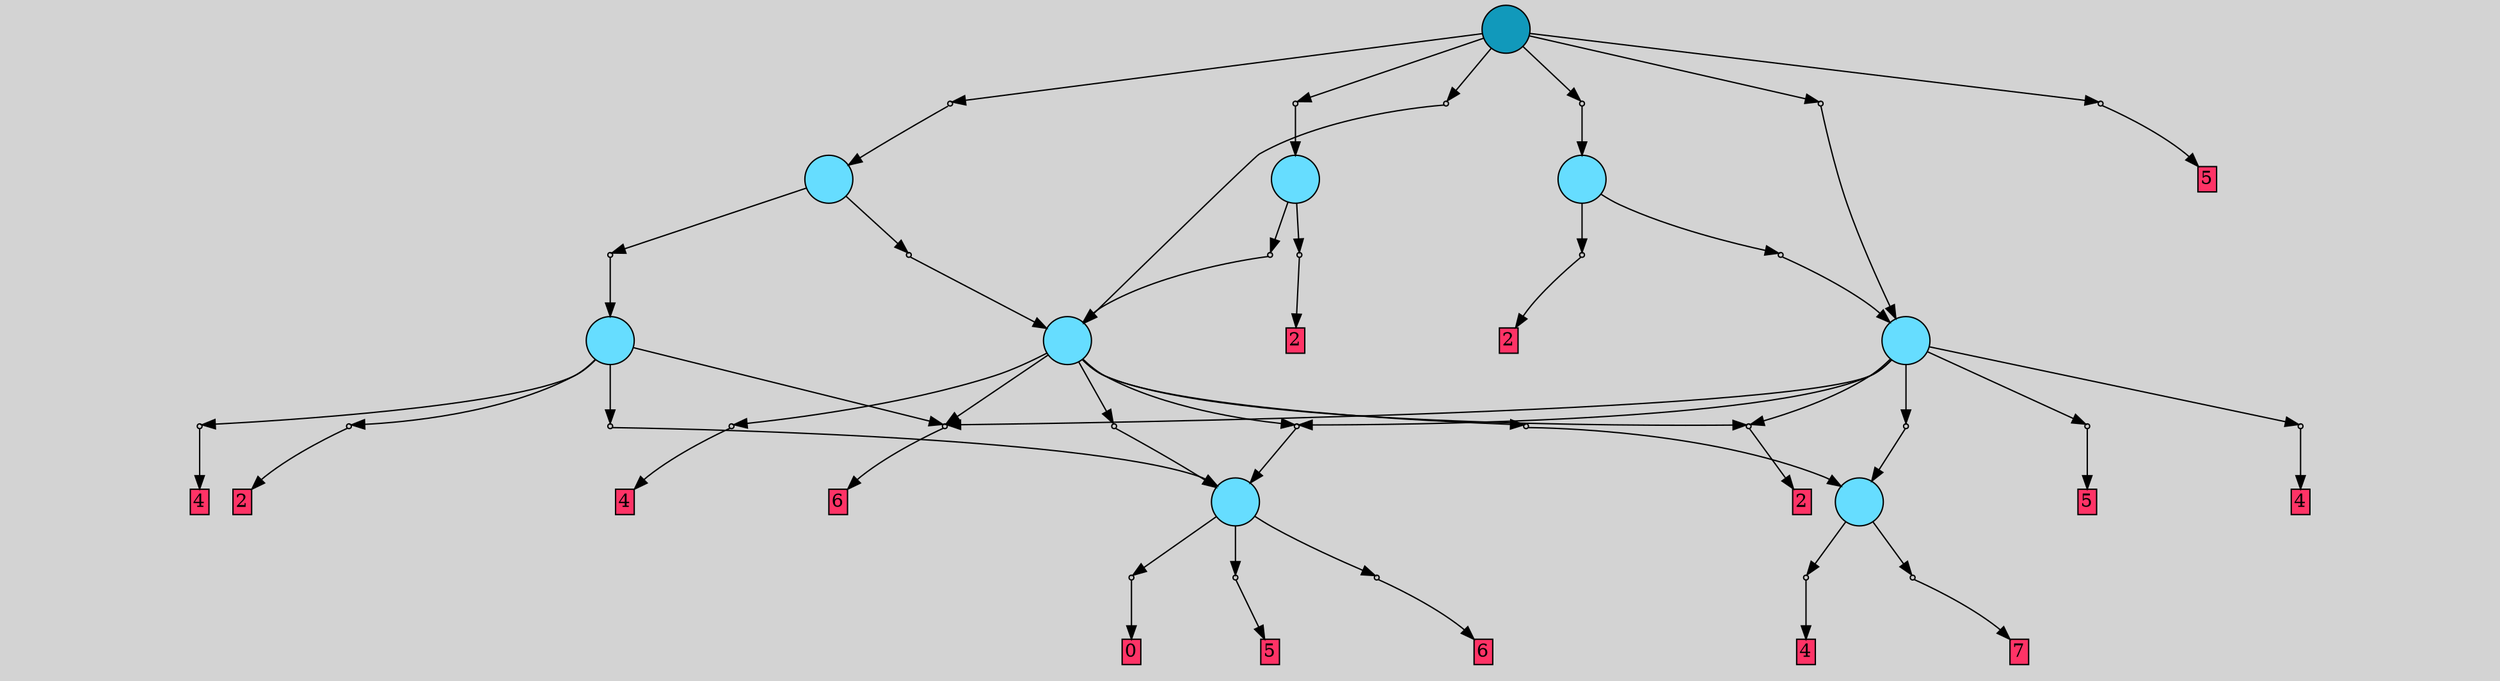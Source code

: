 // File exported with GEGELATI v1.3.1
// On the 2024-04-12 16:03:00
// With the File::TPGGraphDotExporter
digraph{
	graph[pad = "0.212, 0.055" bgcolor = lightgray]
	node[shape=circle style = filled label = ""]
		T0 [fillcolor="#66ddff"]
		T1 [fillcolor="#66ddff"]
		T2 [fillcolor="#66ddff"]
		T3 [fillcolor="#66ddff"]
		T4 [fillcolor="#66ddff"]
		T5 [fillcolor="#66ddff"]
		T6 [fillcolor="#66ddff"]
		T7 [fillcolor="#66ddff"]
		T8 [fillcolor="#1199bb"]
		P0 [fillcolor="#cccccc" shape=point] //
		I0 [shape=box style=invis label=""]
		P0 -> I0[style=invis]
		A0 [fillcolor="#ff3366" shape=box margin=0.03 width=0 height=0 label="5"]
		T0 -> P0 -> A0
		P1 [fillcolor="#cccccc" shape=point] //
		I1 [shape=box style=invis label="3|0&1|7#1|5&#92;n"]
		P1 -> I1[style=invis]
		A1 [fillcolor="#ff3366" shape=box margin=0.03 width=0 height=0 label="6"]
		T0 -> P1 -> A1
		P2 [fillcolor="#cccccc" shape=point] //
		I2 [shape=box style=invis label="4|0&1|3#2|3&#92;n"]
		P2 -> I2[style=invis]
		A2 [fillcolor="#ff3366" shape=box margin=0.03 width=0 height=0 label="0"]
		T0 -> P2 -> A2
		P3 [fillcolor="#cccccc" shape=point] //
		I3 [shape=box style=invis label="2|0&1|1#4|3&#92;n"]
		P3 -> I3[style=invis]
		A3 [fillcolor="#ff3366" shape=box margin=0.03 width=0 height=0 label="7"]
		T1 -> P3 -> A3
		P4 [fillcolor="#cccccc" shape=point] //
		I4 [shape=box style=invis label="1|0&4|0#2|6&#92;n"]
		P4 -> I4[style=invis]
		A4 [fillcolor="#ff3366" shape=box margin=0.03 width=0 height=0 label="4"]
		T1 -> P4 -> A4
		P5 [fillcolor="#cccccc" shape=point] //
		I5 [shape=box style=invis label="2|0&3|6#4|1&#92;n"]
		P5 -> I5[style=invis]
		A5 [fillcolor="#ff3366" shape=box margin=0.03 width=0 height=0 label="4"]
		T2 -> P5 -> A5
		P6 [fillcolor="#cccccc" shape=point] //
		I6 [shape=box style=invis label="2|0&1|0#3|1&#92;n"]
		P6 -> I6[style=invis]
		T2 -> P6 -> T0
		P7 [fillcolor="#cccccc" shape=point] //
		I7 [shape=box style=invis label="0|4&3|4#3|2&#92;n8|0&0|4#1|1&#92;n"]
		P7 -> I7[style=invis]
		A6 [fillcolor="#ff3366" shape=box margin=0.03 width=0 height=0 label="6"]
		T2 -> P7 -> A6
		P8 [fillcolor="#cccccc" shape=point] //
		I8 [shape=box style=invis label="3|0&3|2#0|5&#92;n"]
		P8 -> I8[style=invis]
		A7 [fillcolor="#ff3366" shape=box margin=0.03 width=0 height=0 label="2"]
		T2 -> P8 -> A7
		P9 [fillcolor="#cccccc" shape=point] //
		I9 [shape=box style=invis label="3|0&3|2#0|5&#92;n"]
		P9 -> I9[style=invis]
		A8 [fillcolor="#ff3366" shape=box margin=0.03 width=0 height=0 label="2"]
		T3 -> P9 -> A8
		P10 [fillcolor="#cccccc" shape=point] //
		I10 [shape=box style=invis label="2|0&3|7#4|7&#92;n"]
		P10 -> I10[style=invis]
		T3 -> P10 -> T0
		P11 [fillcolor="#cccccc" shape=point] //
		I11 [shape=box style=invis label="1|0&3|0#2|6&#92;n"]
		P11 -> I11[style=invis]
		A9 [fillcolor="#ff3366" shape=box margin=0.03 width=0 height=0 label="4"]
		T3 -> P11 -> A9
		T3 -> P7
		P12 [fillcolor="#cccccc" shape=point] //
		I12 [shape=box style=invis label="2|0&1|0#3|1&#92;n"]
		P12 -> I12[style=invis]
		T3 -> P12 -> T0
		P13 [fillcolor="#cccccc" shape=point] //
		I13 [shape=box style=invis label="1|0&3|7#2|6&#92;n"]
		P13 -> I13[style=invis]
		T3 -> P13 -> T1
		P14 [fillcolor="#cccccc" shape=point] //
		I14 [shape=box style=invis label="1|0&0|3#2|6&#92;n"]
		P14 -> I14[style=invis]
		A10 [fillcolor="#ff3366" shape=box margin=0.03 width=0 height=0 label="5"]
		T4 -> P14 -> A10
		T4 -> P7
		T4 -> P12
		T4 -> P9
		P15 [fillcolor="#cccccc" shape=point] //
		I15 [shape=box style=invis label="0|0&1|6#3|1&#92;n"]
		P15 -> I15[style=invis]
		A11 [fillcolor="#ff3366" shape=box margin=0.03 width=0 height=0 label="4"]
		T4 -> P15 -> A11
		P16 [fillcolor="#cccccc" shape=point] //
		I16 [shape=box style=invis label="1|0&3|7#2|6&#92;n"]
		P16 -> I16[style=invis]
		T4 -> P16 -> T1
		P17 [fillcolor="#cccccc" shape=point] //
		I17 [shape=box style=invis label="0|4&4|1#0|4&#92;n8|0&0|4#3|2&#92;n"]
		P17 -> I17[style=invis]
		T5 -> P17 -> T3
		P18 [fillcolor="#cccccc" shape=point] //
		I18 [shape=box style=invis label="3|0&3|2#0|5&#92;n"]
		P18 -> I18[style=invis]
		A12 [fillcolor="#ff3366" shape=box margin=0.03 width=0 height=0 label="2"]
		T5 -> P18 -> A12
		P19 [fillcolor="#cccccc" shape=point] //
		I19 [shape=box style=invis label="8|0&4|0#3|5&#92;n"]
		P19 -> I19[style=invis]
		T6 -> P19 -> T4
		P20 [fillcolor="#cccccc" shape=point] //
		I20 [shape=box style=invis label="3|0&3|2#0|5&#92;n"]
		P20 -> I20[style=invis]
		A13 [fillcolor="#ff3366" shape=box margin=0.03 width=0 height=0 label="2"]
		T6 -> P20 -> A13
		P21 [fillcolor="#cccccc" shape=point] //
		I21 [shape=box style=invis label="8|0&4|7#3|1&#92;n"]
		P21 -> I21[style=invis]
		T7 -> P21 -> T2
		P22 [fillcolor="#cccccc" shape=point] //
		I22 [shape=box style=invis label="3|2&1|7#0|3&#92;n0|1&4|5#0|2&#92;n1|0&0|1#2|2&#92;n"]
		P22 -> I22[style=invis]
		T7 -> P22 -> T3
		P23 [fillcolor="#cccccc" shape=point] //
		I23 [shape=box style=invis label="3|2&1|7#0|3&#92;n2|0&0|2#3|4&#92;n"]
		P23 -> I23[style=invis]
		T8 -> P23 -> T3
		P24 [fillcolor="#cccccc" shape=point] //
		I24 [shape=box style=invis label="1|0&4|0#2|6&#92;n"]
		P24 -> I24[style=invis]
		T8 -> P24 -> T5
		P25 [fillcolor="#cccccc" shape=point] //
		I25 [shape=box style=invis label="3|0&2|3#0|7&#92;n"]
		P25 -> I25[style=invis]
		T8 -> P25 -> T7
		P26 [fillcolor="#cccccc" shape=point] //
		I26 [shape=box style=invis label="8|0&1|0#3|5&#92;n"]
		P26 -> I26[style=invis]
		T8 -> P26 -> T4
		P27 [fillcolor="#cccccc" shape=point] //
		I27 [shape=box style=invis label="0|0&4|2#1|7&#92;n"]
		P27 -> I27[style=invis]
		A14 [fillcolor="#ff3366" shape=box margin=0.03 width=0 height=0 label="5"]
		T8 -> P27 -> A14
		P28 [fillcolor="#cccccc" shape=point] //
		I28 [shape=box style=invis label="2|4&2|1#2|0&#92;n8|0&0|4#1|1&#92;n"]
		P28 -> I28[style=invis]
		T8 -> P28 -> T6
		{ rank= same T8 }
}
